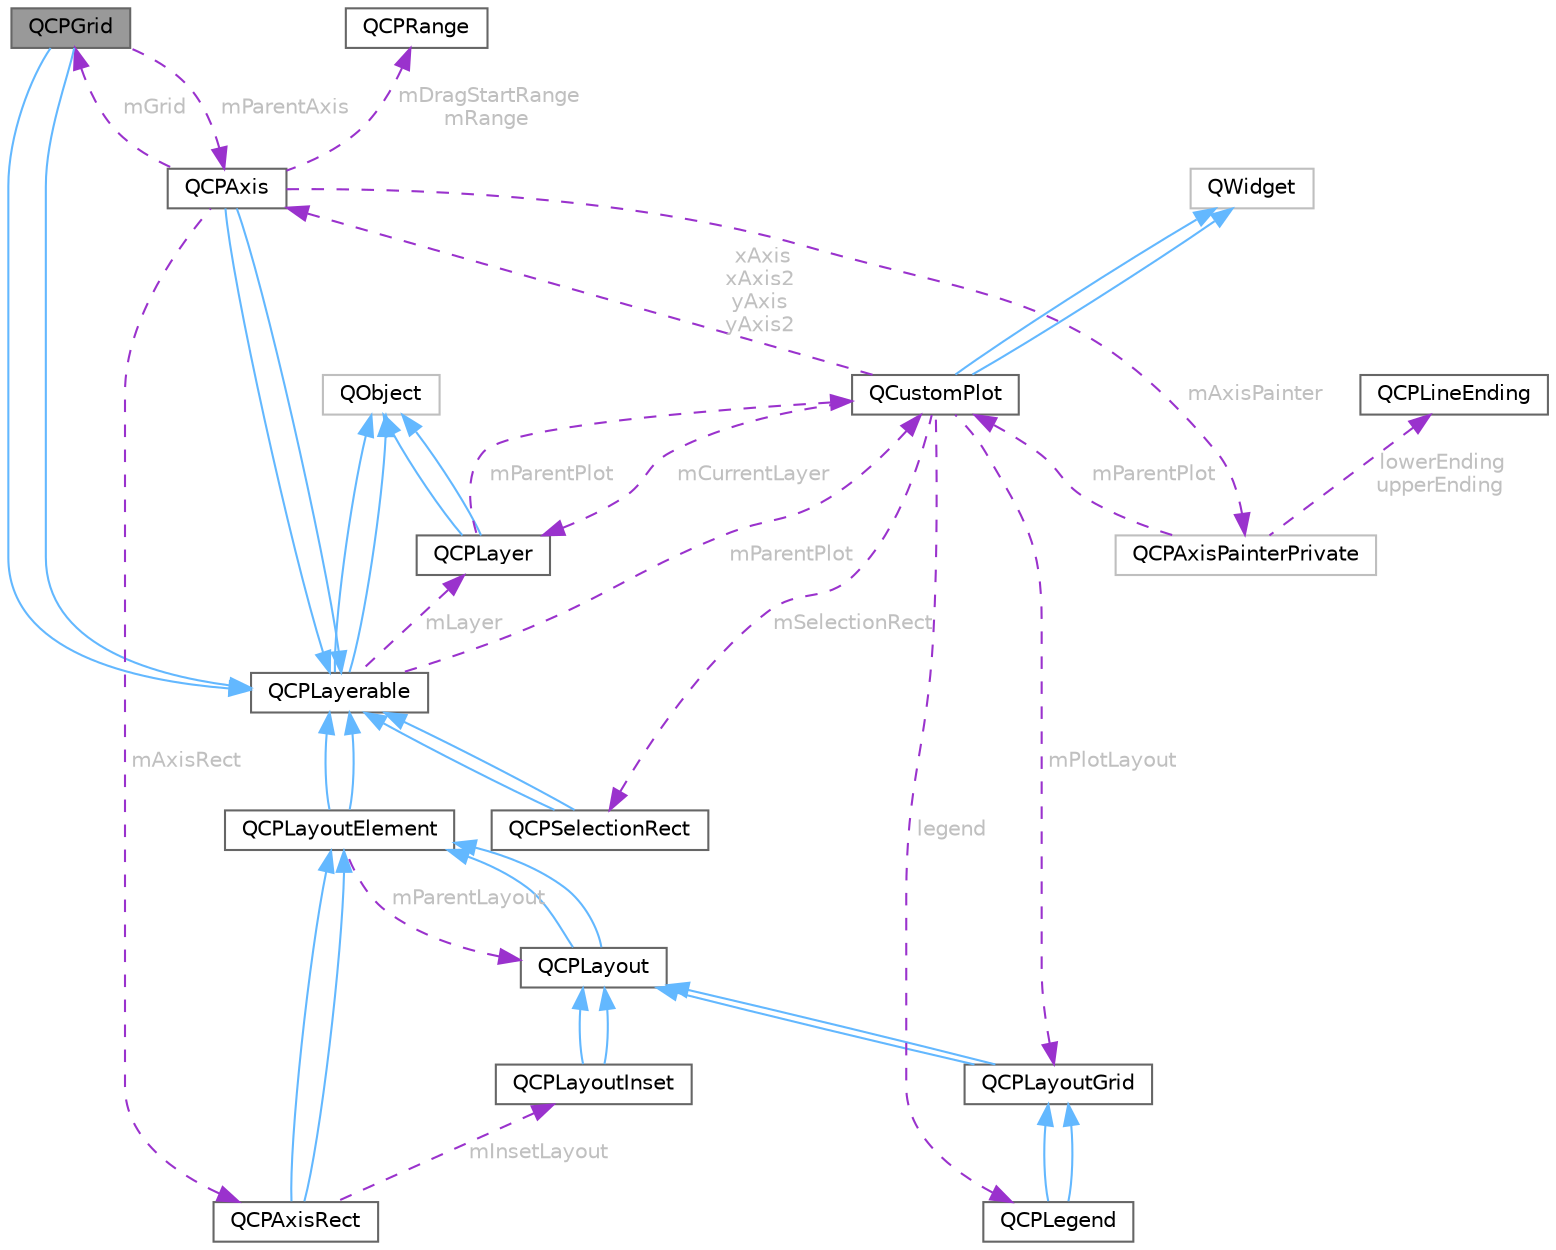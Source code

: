 digraph "QCPGrid"
{
 // LATEX_PDF_SIZE
  bgcolor="transparent";
  edge [fontname=Helvetica,fontsize=10,labelfontname=Helvetica,labelfontsize=10];
  node [fontname=Helvetica,fontsize=10,shape=box,height=0.2,width=0.4];
  Node1 [id="Node000001",label="QCPGrid",height=0.2,width=0.4,color="gray40", fillcolor="grey60", style="filled", fontcolor="black",tooltip="Responsible for drawing the grid of a QCPAxis."];
  Node2 -> Node1 [id="edge42_Node000001_Node000002",dir="back",color="steelblue1",style="solid",tooltip=" "];
  Node2 [id="Node000002",label="QCPLayerable",height=0.2,width=0.4,color="gray40", fillcolor="white", style="filled",URL="$class_q_c_p_layerable.html",tooltip="Base class for all drawable objects."];
  Node3 -> Node2 [id="edge43_Node000002_Node000003",dir="back",color="steelblue1",style="solid",tooltip=" "];
  Node3 [id="Node000003",label="QObject",height=0.2,width=0.4,color="grey75", fillcolor="white", style="filled",tooltip=" "];
  Node3 -> Node2 [id="edge44_Node000002_Node000003",dir="back",color="steelblue1",style="solid",tooltip=" "];
  Node4 -> Node2 [id="edge45_Node000002_Node000004",dir="back",color="darkorchid3",style="dashed",tooltip=" ",label=" mParentPlot",fontcolor="grey" ];
  Node4 [id="Node000004",label="QCustomPlot",height=0.2,width=0.4,color="gray40", fillcolor="white", style="filled",URL="$class_q_custom_plot.html",tooltip="The central class of the library. This is the QWidget which displays the plot and interacts with the ..."];
  Node5 -> Node4 [id="edge46_Node000004_Node000005",dir="back",color="steelblue1",style="solid",tooltip=" "];
  Node5 [id="Node000005",label="QWidget",height=0.2,width=0.4,color="grey75", fillcolor="white", style="filled",tooltip=" "];
  Node5 -> Node4 [id="edge47_Node000004_Node000005",dir="back",color="steelblue1",style="solid",tooltip=" "];
  Node6 -> Node4 [id="edge48_Node000004_Node000006",dir="back",color="darkorchid3",style="dashed",tooltip=" ",label=" xAxis\nxAxis2\nyAxis\nyAxis2",fontcolor="grey" ];
  Node6 [id="Node000006",label="QCPAxis",height=0.2,width=0.4,color="gray40", fillcolor="white", style="filled",URL="$class_q_c_p_axis.html",tooltip="Manages a single axis inside a QCustomPlot."];
  Node2 -> Node6 [id="edge49_Node000006_Node000002",dir="back",color="steelblue1",style="solid",tooltip=" "];
  Node2 -> Node6 [id="edge50_Node000006_Node000002",dir="back",color="steelblue1",style="solid",tooltip=" "];
  Node7 -> Node6 [id="edge51_Node000006_Node000007",dir="back",color="darkorchid3",style="dashed",tooltip=" ",label=" mAxisRect",fontcolor="grey" ];
  Node7 [id="Node000007",label="QCPAxisRect",height=0.2,width=0.4,color="gray40", fillcolor="white", style="filled",URL="$class_q_c_p_axis_rect.html",tooltip="Holds multiple axes and arranges them in a rectangular shape."];
  Node8 -> Node7 [id="edge52_Node000007_Node000008",dir="back",color="steelblue1",style="solid",tooltip=" "];
  Node8 [id="Node000008",label="QCPLayoutElement",height=0.2,width=0.4,color="gray40", fillcolor="white", style="filled",URL="$class_q_c_p_layout_element.html",tooltip="The abstract base class for all objects that form the layout system."];
  Node2 -> Node8 [id="edge53_Node000008_Node000002",dir="back",color="steelblue1",style="solid",tooltip=" "];
  Node2 -> Node8 [id="edge54_Node000008_Node000002",dir="back",color="steelblue1",style="solid",tooltip=" "];
  Node9 -> Node8 [id="edge55_Node000008_Node000009",dir="back",color="darkorchid3",style="dashed",tooltip=" ",label=" mParentLayout",fontcolor="grey" ];
  Node9 [id="Node000009",label="QCPLayout",height=0.2,width=0.4,color="gray40", fillcolor="white", style="filled",URL="$class_q_c_p_layout.html",tooltip="The abstract base class for layouts."];
  Node8 -> Node9 [id="edge56_Node000009_Node000008",dir="back",color="steelblue1",style="solid",tooltip=" "];
  Node8 -> Node9 [id="edge57_Node000009_Node000008",dir="back",color="steelblue1",style="solid",tooltip=" "];
  Node8 -> Node7 [id="edge58_Node000007_Node000008",dir="back",color="steelblue1",style="solid",tooltip=" "];
  Node10 -> Node7 [id="edge59_Node000007_Node000010",dir="back",color="darkorchid3",style="dashed",tooltip=" ",label=" mInsetLayout",fontcolor="grey" ];
  Node10 [id="Node000010",label="QCPLayoutInset",height=0.2,width=0.4,color="gray40", fillcolor="white", style="filled",URL="$class_q_c_p_layout_inset.html",tooltip="A layout that places child elements aligned to the border or arbitrarily positioned."];
  Node9 -> Node10 [id="edge60_Node000010_Node000009",dir="back",color="steelblue1",style="solid",tooltip=" "];
  Node9 -> Node10 [id="edge61_Node000010_Node000009",dir="back",color="steelblue1",style="solid",tooltip=" "];
  Node11 -> Node6 [id="edge62_Node000006_Node000011",dir="back",color="darkorchid3",style="dashed",tooltip=" ",label=" mDragStartRange\nmRange",fontcolor="grey" ];
  Node11 [id="Node000011",label="QCPRange",height=0.2,width=0.4,color="gray40", fillcolor="white", style="filled",URL="$class_q_c_p_range.html",tooltip="Represents the range an axis is encompassing."];
  Node1 -> Node6 [id="edge63_Node000006_Node000001",dir="back",color="darkorchid3",style="dashed",tooltip=" ",label=" mGrid",fontcolor="grey" ];
  Node12 -> Node6 [id="edge64_Node000006_Node000012",dir="back",color="darkorchid3",style="dashed",tooltip=" ",label=" mAxisPainter",fontcolor="grey" ];
  Node12 [id="Node000012",label="QCPAxisPainterPrivate",height=0.2,width=0.4,color="grey75", fillcolor="white", style="filled",URL="$class_q_c_p_axis_painter_private.html",tooltip=" "];
  Node13 -> Node12 [id="edge65_Node000012_Node000013",dir="back",color="darkorchid3",style="dashed",tooltip=" ",label=" lowerEnding\nupperEnding",fontcolor="grey" ];
  Node13 [id="Node000013",label="QCPLineEnding",height=0.2,width=0.4,color="gray40", fillcolor="white", style="filled",URL="$class_q_c_p_line_ending.html",tooltip="Handles the different ending decorations for line-like items."];
  Node4 -> Node12 [id="edge66_Node000012_Node000004",dir="back",color="darkorchid3",style="dashed",tooltip=" ",label=" mParentPlot",fontcolor="grey" ];
  Node14 -> Node4 [id="edge67_Node000004_Node000014",dir="back",color="darkorchid3",style="dashed",tooltip=" ",label=" legend",fontcolor="grey" ];
  Node14 [id="Node000014",label="QCPLegend",height=0.2,width=0.4,color="gray40", fillcolor="white", style="filled",URL="$class_q_c_p_legend.html",tooltip="Manages a legend inside a QCustomPlot."];
  Node15 -> Node14 [id="edge68_Node000014_Node000015",dir="back",color="steelblue1",style="solid",tooltip=" "];
  Node15 [id="Node000015",label="QCPLayoutGrid",height=0.2,width=0.4,color="gray40", fillcolor="white", style="filled",URL="$class_q_c_p_layout_grid.html",tooltip="A layout that arranges child elements in a grid."];
  Node9 -> Node15 [id="edge69_Node000015_Node000009",dir="back",color="steelblue1",style="solid",tooltip=" "];
  Node9 -> Node15 [id="edge70_Node000015_Node000009",dir="back",color="steelblue1",style="solid",tooltip=" "];
  Node15 -> Node14 [id="edge71_Node000014_Node000015",dir="back",color="steelblue1",style="solid",tooltip=" "];
  Node15 -> Node4 [id="edge72_Node000004_Node000015",dir="back",color="darkorchid3",style="dashed",tooltip=" ",label=" mPlotLayout",fontcolor="grey" ];
  Node16 -> Node4 [id="edge73_Node000004_Node000016",dir="back",color="darkorchid3",style="dashed",tooltip=" ",label=" mCurrentLayer",fontcolor="grey" ];
  Node16 [id="Node000016",label="QCPLayer",height=0.2,width=0.4,color="gray40", fillcolor="white", style="filled",URL="$class_q_c_p_layer.html",tooltip="A layer that may contain objects, to control the rendering order."];
  Node3 -> Node16 [id="edge74_Node000016_Node000003",dir="back",color="steelblue1",style="solid",tooltip=" "];
  Node3 -> Node16 [id="edge75_Node000016_Node000003",dir="back",color="steelblue1",style="solid",tooltip=" "];
  Node4 -> Node16 [id="edge76_Node000016_Node000004",dir="back",color="darkorchid3",style="dashed",tooltip=" ",label=" mParentPlot",fontcolor="grey" ];
  Node17 -> Node4 [id="edge77_Node000004_Node000017",dir="back",color="darkorchid3",style="dashed",tooltip=" ",label=" mSelectionRect",fontcolor="grey" ];
  Node17 [id="Node000017",label="QCPSelectionRect",height=0.2,width=0.4,color="gray40", fillcolor="white", style="filled",URL="$class_q_c_p_selection_rect.html",tooltip="Provides rect/rubber-band data selection and range zoom interaction."];
  Node2 -> Node17 [id="edge78_Node000017_Node000002",dir="back",color="steelblue1",style="solid",tooltip=" "];
  Node2 -> Node17 [id="edge79_Node000017_Node000002",dir="back",color="steelblue1",style="solid",tooltip=" "];
  Node16 -> Node2 [id="edge80_Node000002_Node000016",dir="back",color="darkorchid3",style="dashed",tooltip=" ",label=" mLayer",fontcolor="grey" ];
  Node2 -> Node1 [id="edge81_Node000001_Node000002",dir="back",color="steelblue1",style="solid",tooltip=" "];
  Node6 -> Node1 [id="edge82_Node000001_Node000006",dir="back",color="darkorchid3",style="dashed",tooltip=" ",label=" mParentAxis",fontcolor="grey" ];
}
